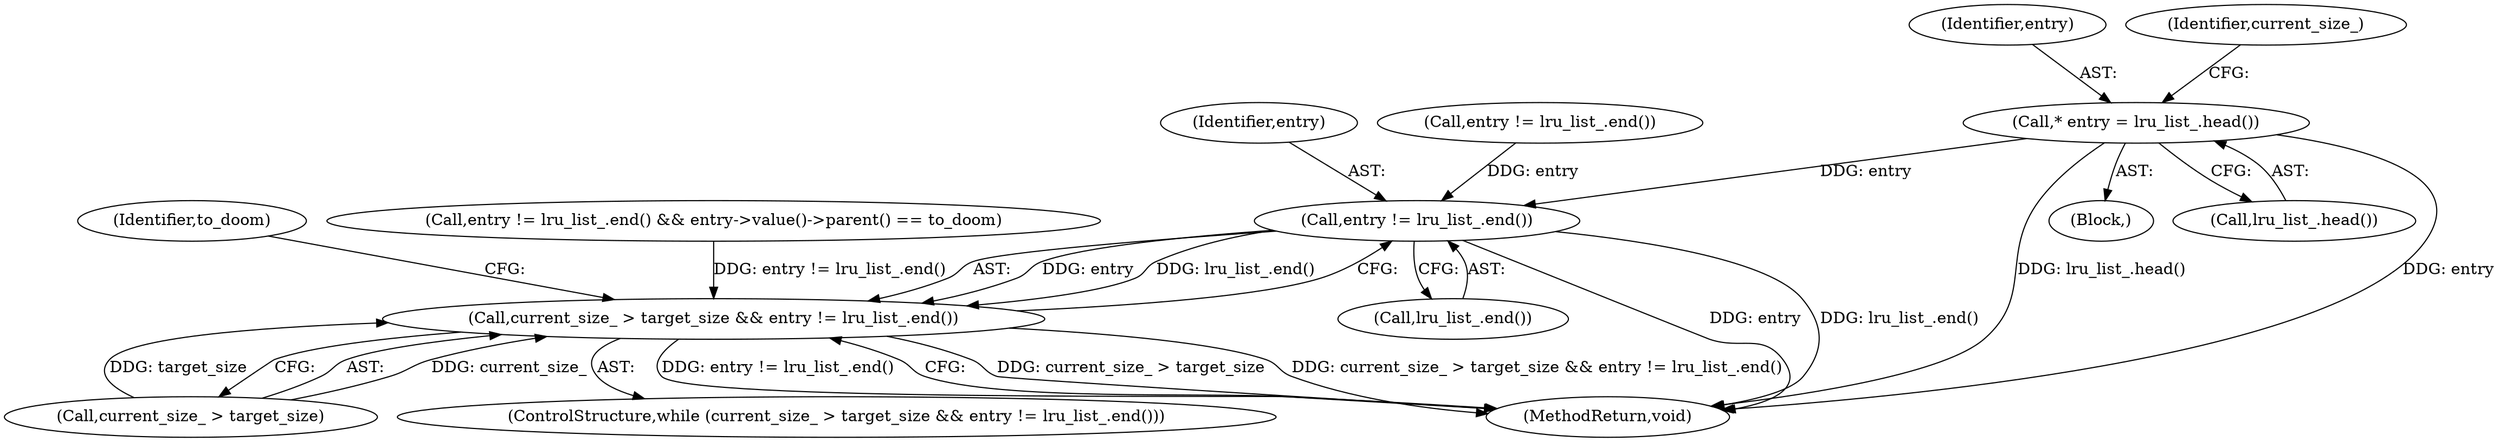 digraph "0_Chrome_9ab771022535b499e4d7a7f12fa6c60a294f7de4_0@pointer" {
"1000116" [label="(Call,* entry = lru_list_.head())"];
"1000124" [label="(Call,entry != lru_list_.end())"];
"1000120" [label="(Call,current_size_ > target_size && entry != lru_list_.end())"];
"1000130" [label="(Identifier,to_doom)"];
"1000116" [label="(Call,* entry = lru_list_.head())"];
"1000124" [label="(Call,entry != lru_list_.end())"];
"1000117" [label="(Identifier,entry)"];
"1000125" [label="(Identifier,entry)"];
"1000122" [label="(Identifier,current_size_)"];
"1000148" [label="(MethodReturn,void)"];
"1000119" [label="(ControlStructure,while (current_size_ > target_size && entry != lru_list_.end()))"];
"1000137" [label="(Call,entry != lru_list_.end() && entry->value()->parent() == to_doom)"];
"1000121" [label="(Call,current_size_ > target_size)"];
"1000120" [label="(Call,current_size_ > target_size && entry != lru_list_.end())"];
"1000101" [label="(Block,)"];
"1000138" [label="(Call,entry != lru_list_.end())"];
"1000118" [label="(Call,lru_list_.head())"];
"1000126" [label="(Call,lru_list_.end())"];
"1000116" -> "1000101"  [label="AST: "];
"1000116" -> "1000118"  [label="CFG: "];
"1000117" -> "1000116"  [label="AST: "];
"1000118" -> "1000116"  [label="AST: "];
"1000122" -> "1000116"  [label="CFG: "];
"1000116" -> "1000148"  [label="DDG: entry"];
"1000116" -> "1000148"  [label="DDG: lru_list_.head()"];
"1000116" -> "1000124"  [label="DDG: entry"];
"1000124" -> "1000120"  [label="AST: "];
"1000124" -> "1000126"  [label="CFG: "];
"1000125" -> "1000124"  [label="AST: "];
"1000126" -> "1000124"  [label="AST: "];
"1000120" -> "1000124"  [label="CFG: "];
"1000124" -> "1000148"  [label="DDG: entry"];
"1000124" -> "1000148"  [label="DDG: lru_list_.end()"];
"1000124" -> "1000120"  [label="DDG: entry"];
"1000124" -> "1000120"  [label="DDG: lru_list_.end()"];
"1000138" -> "1000124"  [label="DDG: entry"];
"1000120" -> "1000119"  [label="AST: "];
"1000120" -> "1000121"  [label="CFG: "];
"1000121" -> "1000120"  [label="AST: "];
"1000130" -> "1000120"  [label="CFG: "];
"1000148" -> "1000120"  [label="CFG: "];
"1000120" -> "1000148"  [label="DDG: current_size_ > target_size"];
"1000120" -> "1000148"  [label="DDG: current_size_ > target_size && entry != lru_list_.end()"];
"1000120" -> "1000148"  [label="DDG: entry != lru_list_.end()"];
"1000121" -> "1000120"  [label="DDG: current_size_"];
"1000121" -> "1000120"  [label="DDG: target_size"];
"1000137" -> "1000120"  [label="DDG: entry != lru_list_.end()"];
}
